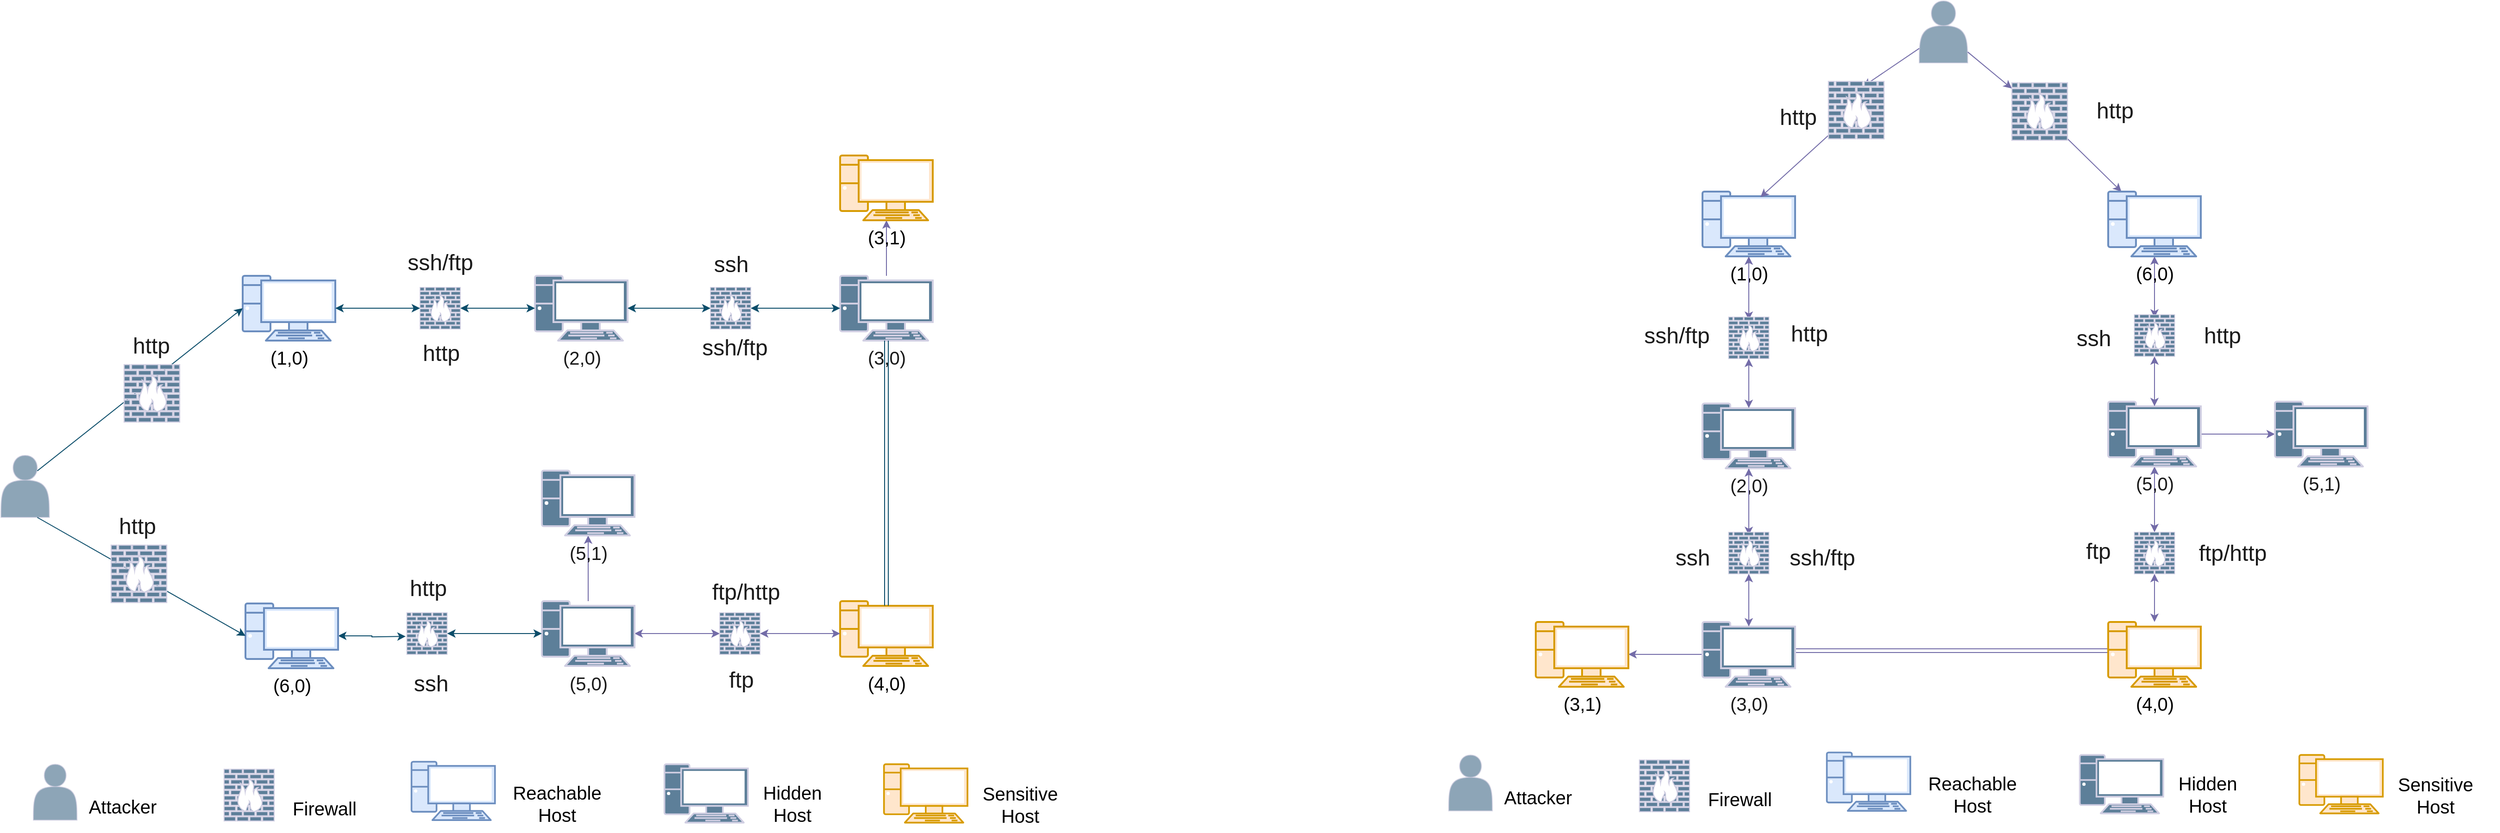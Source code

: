 <mxfile version="24.8.3">
  <diagram name="Page-1" id="d66fe2ae-3e9f-cf2f-6d29-e24063ad5d60">
    <mxGraphModel dx="8683" dy="3306" grid="0" gridSize="10" guides="1" tooltips="1" connect="1" arrows="1" fold="1" page="1" pageScale="1" pageWidth="1700" pageHeight="1100" background="none" math="0" shadow="0">
      <root>
        <mxCell id="0" />
        <mxCell id="1" parent="0" />
        <mxCell id="IWd8f2sbjNIuQyX2ivtv-33" style="rounded=0;orthogonalLoop=1;jettySize=auto;html=1;strokeColor=#736CA8;fontColor=#1A1A1A;" edge="1" parent="1" source="IWd8f2sbjNIuQyX2ivtv-32" target="IWd8f2sbjNIuQyX2ivtv-27">
          <mxGeometry relative="1" as="geometry" />
        </mxCell>
        <mxCell id="IWd8f2sbjNIuQyX2ivtv-2" value="" style="shape=actor;whiteSpace=wrap;html=1;opacity=70;labelBackgroundColor=none;fillColor=#5D7F99;strokeColor=#D0CEE2;fontColor=#1A1A1A;" vertex="1" parent="1">
          <mxGeometry x="-2867" y="-1056" width="52.35" height="67" as="geometry" />
        </mxCell>
        <mxCell id="IWd8f2sbjNIuQyX2ivtv-5" value="&lt;font style=&quot;font-size: 20px;&quot;&gt;(1,0)&lt;/font&gt;" style="verticalAlign=top;verticalLabelPosition=bottom;labelPosition=center;align=center;html=1;gradientDirection=north;strokeWidth=2;shape=mxgraph.networks.pc;rounded=1;shadow=0;comic=0;labelBackgroundColor=none;fillColor=#dae8fc;strokeColor=#6c8ebf;" vertex="1" parent="1">
          <mxGeometry x="-3101" y="-850" width="100" height="70" as="geometry" />
        </mxCell>
        <mxCell id="IWd8f2sbjNIuQyX2ivtv-13" style="rounded=1;orthogonalLoop=1;jettySize=auto;html=1;entryX=0.626;entryY=0.086;entryDx=0;entryDy=0;entryPerimeter=0;labelBackgroundColor=none;fontColor=default;strokeColor=#736CA8;curved=0;" edge="1" parent="1" source="IWd8f2sbjNIuQyX2ivtv-9" target="IWd8f2sbjNIuQyX2ivtv-5">
          <mxGeometry relative="1" as="geometry" />
        </mxCell>
        <mxCell id="IWd8f2sbjNIuQyX2ivtv-16" value="&lt;font style=&quot;font-size: 20px;&quot;&gt;(2,0)&lt;/font&gt;" style="verticalAlign=top;verticalLabelPosition=bottom;labelPosition=center;align=center;html=1;gradientDirection=north;strokeWidth=2;shape=mxgraph.networks.pc;rounded=1;shadow=0;comic=0;labelBackgroundColor=none;fillColor=#5D7F99;strokeColor=#D0CEE2;fontColor=#1A1A1A;" vertex="1" parent="1">
          <mxGeometry x="-3101" y="-621" width="100" height="70" as="geometry" />
        </mxCell>
        <mxCell id="IWd8f2sbjNIuQyX2ivtv-17" style="edgeStyle=orthogonalEdgeStyle;rounded=0;orthogonalLoop=1;jettySize=auto;html=1;entryX=0.5;entryY=0.07;entryDx=0;entryDy=0;entryPerimeter=0;labelBackgroundColor=none;fontColor=default;strokeColor=#736CA8;endArrow=classic;endFill=1;startArrow=classic;startFill=1;" edge="1" parent="1" source="IWd8f2sbjNIuQyX2ivtv-42" target="IWd8f2sbjNIuQyX2ivtv-16">
          <mxGeometry relative="1" as="geometry" />
        </mxCell>
        <mxCell id="IWd8f2sbjNIuQyX2ivtv-22" value="" style="edgeStyle=orthogonalEdgeStyle;rounded=0;orthogonalLoop=1;jettySize=auto;html=1;labelBackgroundColor=none;fontColor=default;strokeColor=#736CA8;startArrow=none;startFill=0;endArrow=none;endFill=0;shape=link;" edge="1" parent="1">
          <mxGeometry relative="1" as="geometry">
            <mxPoint x="-3002" y="-354" as="sourcePoint" />
            <mxPoint x="-2641" y="-354" as="targetPoint" />
          </mxGeometry>
        </mxCell>
        <mxCell id="IWd8f2sbjNIuQyX2ivtv-62" value="" style="edgeStyle=orthogonalEdgeStyle;rounded=0;orthogonalLoop=1;jettySize=auto;html=1;strokeColor=#736CA8;fontColor=#1A1A1A;" edge="1" parent="1" source="IWd8f2sbjNIuQyX2ivtv-18" target="IWd8f2sbjNIuQyX2ivtv-61">
          <mxGeometry relative="1" as="geometry" />
        </mxCell>
        <mxCell id="IWd8f2sbjNIuQyX2ivtv-18" value="&lt;font style=&quot;font-size: 20px;&quot;&gt;(3,0)&lt;/font&gt;" style="verticalAlign=top;verticalLabelPosition=bottom;labelPosition=center;align=center;html=1;gradientDirection=north;strokeWidth=2;shape=mxgraph.networks.pc;rounded=1;shadow=0;comic=0;labelBackgroundColor=none;fillColor=#5D7F99;strokeColor=#D0CEE2;fontColor=#1A1A1A;" vertex="1" parent="1">
          <mxGeometry x="-3101" y="-385" width="100" height="70" as="geometry" />
        </mxCell>
        <mxCell id="IWd8f2sbjNIuQyX2ivtv-19" style="edgeStyle=orthogonalEdgeStyle;rounded=0;orthogonalLoop=1;jettySize=auto;html=1;entryX=0.5;entryY=0.07;entryDx=0;entryDy=0;entryPerimeter=0;labelBackgroundColor=none;fontColor=default;strokeColor=#736CA8;startArrow=classic;startFill=1;endArrow=classic;endFill=1;" edge="1" parent="1" source="IWd8f2sbjNIuQyX2ivtv-44" target="IWd8f2sbjNIuQyX2ivtv-18">
          <mxGeometry relative="1" as="geometry" />
        </mxCell>
        <mxCell id="IWd8f2sbjNIuQyX2ivtv-26" value="" style="edgeStyle=orthogonalEdgeStyle;rounded=0;orthogonalLoop=1;jettySize=auto;html=1;strokeColor=#736CA8;fontColor=#1A1A1A;startArrow=classic;startFill=1;endArrow=classic;endFill=1;" edge="1" parent="1" source="IWd8f2sbjNIuQyX2ivtv-47" target="IWd8f2sbjNIuQyX2ivtv-25">
          <mxGeometry relative="1" as="geometry" />
        </mxCell>
        <mxCell id="IWd8f2sbjNIuQyX2ivtv-20" value="&lt;font style=&quot;font-size: 20px;&quot;&gt;(4,0)&lt;/font&gt;" style="verticalAlign=top;verticalLabelPosition=bottom;labelPosition=center;align=center;html=1;gradientDirection=north;strokeWidth=2;shape=mxgraph.networks.pc;rounded=1;shadow=0;comic=0;labelBackgroundColor=none;fillColor=#ffe6cc;strokeColor=#d79b00;" vertex="1" parent="1">
          <mxGeometry x="-2663" y="-385" width="100" height="70" as="geometry" />
        </mxCell>
        <mxCell id="IWd8f2sbjNIuQyX2ivtv-28" value="" style="edgeStyle=orthogonalEdgeStyle;rounded=0;orthogonalLoop=1;jettySize=auto;html=1;strokeColor=#736CA8;fontColor=#1A1A1A;startArrow=classic;startFill=1;endArrow=classic;endFill=1;exitX=0.5;exitY=0.07;exitDx=0;exitDy=0;exitPerimeter=0;" edge="1" parent="1" source="IWd8f2sbjNIuQyX2ivtv-35" target="IWd8f2sbjNIuQyX2ivtv-27">
          <mxGeometry relative="1" as="geometry" />
        </mxCell>
        <mxCell id="IWd8f2sbjNIuQyX2ivtv-60" value="" style="edgeStyle=orthogonalEdgeStyle;rounded=0;orthogonalLoop=1;jettySize=auto;html=1;strokeColor=#736CA8;fontColor=#1A1A1A;" edge="1" parent="1" source="IWd8f2sbjNIuQyX2ivtv-25" target="IWd8f2sbjNIuQyX2ivtv-59">
          <mxGeometry relative="1" as="geometry" />
        </mxCell>
        <mxCell id="IWd8f2sbjNIuQyX2ivtv-25" value="&lt;font style=&quot;font-size: 20px;&quot;&gt;(5,0)&lt;/font&gt;" style="verticalAlign=top;verticalLabelPosition=bottom;labelPosition=center;align=center;html=1;gradientDirection=north;strokeWidth=2;shape=mxgraph.networks.pc;rounded=1;shadow=0;comic=0;labelBackgroundColor=none;fillColor=#5D7F99;strokeColor=#D0CEE2;fontColor=#1A1A1A;" vertex="1" parent="1">
          <mxGeometry x="-2663" y="-623" width="100" height="70" as="geometry" />
        </mxCell>
        <mxCell id="IWd8f2sbjNIuQyX2ivtv-27" value="&lt;font style=&quot;font-size: 20px;&quot;&gt;(6,0)&lt;/font&gt;" style="verticalAlign=top;verticalLabelPosition=bottom;labelPosition=center;align=center;html=1;gradientDirection=north;strokeWidth=2;shape=mxgraph.networks.pc;rounded=1;shadow=0;comic=0;labelBackgroundColor=none;fillColor=#dae8fc;strokeColor=#6c8ebf;" vertex="1" parent="1">
          <mxGeometry x="-2663" y="-850" width="100" height="70" as="geometry" />
        </mxCell>
        <mxCell id="IWd8f2sbjNIuQyX2ivtv-29" value="" style="rounded=1;orthogonalLoop=1;jettySize=auto;html=1;entryX=0.626;entryY=0.086;entryDx=0;entryDy=0;entryPerimeter=0;labelBackgroundColor=none;fontColor=default;strokeColor=#736CA8;curved=0;" edge="1" parent="1" source="IWd8f2sbjNIuQyX2ivtv-2" target="IWd8f2sbjNIuQyX2ivtv-9">
          <mxGeometry relative="1" as="geometry">
            <mxPoint x="-2898" y="-1015" as="sourcePoint" />
            <mxPoint x="-3038" y="-844" as="targetPoint" />
          </mxGeometry>
        </mxCell>
        <mxCell id="IWd8f2sbjNIuQyX2ivtv-9" value="" style="verticalAlign=top;verticalLabelPosition=bottom;labelPosition=center;align=center;html=1;gradientDirection=north;strokeWidth=2;shape=mxgraph.networks.firewall;rounded=1;shadow=0;comic=0;labelBackgroundColor=none;fillColor=#5D7F99;strokeColor=#D0CEE2;fontColor=#1A1A1A;" vertex="1" parent="1">
          <mxGeometry x="-2965" y="-969" width="60" height="62" as="geometry" />
        </mxCell>
        <mxCell id="IWd8f2sbjNIuQyX2ivtv-34" value="" style="rounded=0;orthogonalLoop=1;jettySize=auto;html=1;strokeColor=#736CA8;fontColor=#1A1A1A;" edge="1" parent="1" source="IWd8f2sbjNIuQyX2ivtv-2" target="IWd8f2sbjNIuQyX2ivtv-32">
          <mxGeometry relative="1" as="geometry">
            <mxPoint x="-2830" y="-1029" as="sourcePoint" />
            <mxPoint x="-2648" y="-850" as="targetPoint" />
          </mxGeometry>
        </mxCell>
        <mxCell id="IWd8f2sbjNIuQyX2ivtv-32" value="" style="verticalAlign=top;verticalLabelPosition=bottom;labelPosition=center;align=center;html=1;gradientDirection=north;strokeWidth=2;shape=mxgraph.networks.firewall;rounded=1;shadow=0;comic=0;labelBackgroundColor=none;fillColor=#5D7F99;strokeColor=#D0CEE2;fontColor=#1A1A1A;" vertex="1" parent="1">
          <mxGeometry x="-2767" y="-967.5" width="60" height="62" as="geometry" />
        </mxCell>
        <mxCell id="IWd8f2sbjNIuQyX2ivtv-36" value="&lt;font style=&quot;font-size: 24px;&quot;&gt;http&lt;/font&gt;" style="text;html=1;align=center;verticalAlign=middle;resizable=0;points=[];autosize=1;strokeColor=none;fillColor=none;fontColor=#1A1A1A;fontSize=24;" vertex="1" parent="1">
          <mxGeometry x="-3027" y="-951" width="58" height="41" as="geometry" />
        </mxCell>
        <mxCell id="IWd8f2sbjNIuQyX2ivtv-37" value="&lt;font style=&quot;font-size: 24px;&quot;&gt;http&lt;/font&gt;" style="text;html=1;align=center;verticalAlign=middle;resizable=0;points=[];autosize=1;strokeColor=none;fillColor=none;fontColor=#1A1A1A;fontSize=24;" vertex="1" parent="1">
          <mxGeometry x="-2685" y="-958" width="58" height="41" as="geometry" />
        </mxCell>
        <mxCell id="IWd8f2sbjNIuQyX2ivtv-38" value="&lt;font style=&quot;font-size: 24px;&quot;&gt;ssh/ftp&lt;/font&gt;" style="text;html=1;align=center;verticalAlign=middle;resizable=0;points=[];autosize=1;strokeColor=none;fillColor=none;fontColor=#1A1A1A;fontSize=24;" vertex="1" parent="1">
          <mxGeometry x="-3174" y="-714.5" width="89" height="41" as="geometry" />
        </mxCell>
        <mxCell id="IWd8f2sbjNIuQyX2ivtv-39" value="" style="edgeStyle=orthogonalEdgeStyle;rounded=0;orthogonalLoop=1;jettySize=auto;html=1;strokeColor=#736CA8;fontColor=#1A1A1A;startArrow=classic;startFill=1;endArrow=classic;endFill=1;exitX=0.5;exitY=0.07;exitDx=0;exitDy=0;exitPerimeter=0;" edge="1" parent="1" source="IWd8f2sbjNIuQyX2ivtv-25" target="IWd8f2sbjNIuQyX2ivtv-35">
          <mxGeometry relative="1" as="geometry">
            <mxPoint x="-2613" y="-618" as="sourcePoint" />
            <mxPoint x="-2613" y="-780" as="targetPoint" />
          </mxGeometry>
        </mxCell>
        <mxCell id="IWd8f2sbjNIuQyX2ivtv-35" value="" style="verticalAlign=top;verticalLabelPosition=bottom;labelPosition=center;align=center;html=1;gradientDirection=north;strokeWidth=2;shape=mxgraph.networks.firewall;rounded=1;shadow=0;comic=0;labelBackgroundColor=none;fillColor=#5D7F99;strokeColor=#D0CEE2;fontColor=#1A1A1A;" vertex="1" parent="1">
          <mxGeometry x="-2634.77" y="-717" width="43.55" height="45" as="geometry" />
        </mxCell>
        <mxCell id="IWd8f2sbjNIuQyX2ivtv-43" value="" style="edgeStyle=orthogonalEdgeStyle;rounded=0;orthogonalLoop=1;jettySize=auto;html=1;entryX=0.5;entryY=0.07;entryDx=0;entryDy=0;entryPerimeter=0;labelBackgroundColor=none;fontColor=default;strokeColor=#736CA8;endArrow=classic;endFill=1;startArrow=classic;startFill=1;" edge="1" parent="1" source="IWd8f2sbjNIuQyX2ivtv-5" target="IWd8f2sbjNIuQyX2ivtv-42">
          <mxGeometry relative="1" as="geometry">
            <mxPoint x="-3051" y="-780" as="sourcePoint" />
            <mxPoint x="-3051" y="-616" as="targetPoint" />
          </mxGeometry>
        </mxCell>
        <mxCell id="IWd8f2sbjNIuQyX2ivtv-42" value="&amp;nbsp;" style="verticalAlign=top;verticalLabelPosition=bottom;labelPosition=center;align=center;html=1;gradientDirection=north;strokeWidth=2;shape=mxgraph.networks.firewall;rounded=1;shadow=0;comic=0;labelBackgroundColor=none;fillColor=#5D7F99;strokeColor=#D0CEE2;fontColor=#1A1A1A;" vertex="1" parent="1">
          <mxGeometry x="-3072.77" y="-714.5" width="43.55" height="45" as="geometry" />
        </mxCell>
        <mxCell id="IWd8f2sbjNIuQyX2ivtv-46" value="" style="edgeStyle=orthogonalEdgeStyle;rounded=0;orthogonalLoop=1;jettySize=auto;html=1;entryX=0.5;entryY=0.07;entryDx=0;entryDy=0;entryPerimeter=0;labelBackgroundColor=none;fontColor=default;strokeColor=#736CA8;startArrow=classic;startFill=1;endArrow=classic;endFill=1;" edge="1" parent="1" source="IWd8f2sbjNIuQyX2ivtv-16" target="IWd8f2sbjNIuQyX2ivtv-44">
          <mxGeometry relative="1" as="geometry">
            <mxPoint x="-3051" y="-551" as="sourcePoint" />
            <mxPoint x="-3051" y="-380" as="targetPoint" />
          </mxGeometry>
        </mxCell>
        <mxCell id="IWd8f2sbjNIuQyX2ivtv-44" value="" style="verticalAlign=top;verticalLabelPosition=bottom;labelPosition=center;align=center;html=1;gradientDirection=north;strokeWidth=2;shape=mxgraph.networks.firewall;rounded=1;shadow=0;comic=0;labelBackgroundColor=none;fillColor=#5D7F99;strokeColor=#D0CEE2;fontColor=#1A1A1A;" vertex="1" parent="1">
          <mxGeometry x="-3072.77" y="-482" width="43.55" height="45" as="geometry" />
        </mxCell>
        <mxCell id="IWd8f2sbjNIuQyX2ivtv-48" value="" style="edgeStyle=orthogonalEdgeStyle;rounded=0;orthogonalLoop=1;jettySize=auto;html=1;strokeColor=#736CA8;fontColor=#1A1A1A;startArrow=classic;startFill=1;endArrow=classic;endFill=1;" edge="1" parent="1" source="IWd8f2sbjNIuQyX2ivtv-20" target="IWd8f2sbjNIuQyX2ivtv-47">
          <mxGeometry relative="1" as="geometry">
            <mxPoint x="-2613" y="-385" as="sourcePoint" />
            <mxPoint x="-2613" y="-553" as="targetPoint" />
          </mxGeometry>
        </mxCell>
        <mxCell id="IWd8f2sbjNIuQyX2ivtv-47" value="" style="verticalAlign=top;verticalLabelPosition=bottom;labelPosition=center;align=center;html=1;gradientDirection=north;strokeWidth=2;shape=mxgraph.networks.firewall;rounded=1;shadow=0;comic=0;labelBackgroundColor=none;fillColor=#5D7F99;strokeColor=#D0CEE2;fontColor=#1A1A1A;" vertex="1" parent="1">
          <mxGeometry x="-2634.77" y="-482" width="43.55" height="45" as="geometry" />
        </mxCell>
        <mxCell id="IWd8f2sbjNIuQyX2ivtv-49" value="&lt;font style=&quot;font-size: 24px;&quot;&gt;http&lt;/font&gt;" style="text;html=1;align=center;verticalAlign=middle;resizable=0;points=[];autosize=1;strokeColor=none;fillColor=none;fontColor=#1A1A1A;fontSize=24;" vertex="1" parent="1">
          <mxGeometry x="-3015" y="-716.5" width="58" height="41" as="geometry" />
        </mxCell>
        <mxCell id="IWd8f2sbjNIuQyX2ivtv-51" value="&lt;font style=&quot;font-size: 24px;&quot;&gt;ssh&lt;/font&gt;" style="text;html=1;align=center;verticalAlign=middle;resizable=0;points=[];autosize=1;strokeColor=none;fillColor=none;fontColor=#1A1A1A;fontSize=24;" vertex="1" parent="1">
          <mxGeometry x="-3140" y="-475" width="55" height="41" as="geometry" />
        </mxCell>
        <mxCell id="IWd8f2sbjNIuQyX2ivtv-52" value="&lt;font style=&quot;font-size: 24px;&quot;&gt;ssh/ftp&lt;/font&gt;" style="text;html=1;align=center;verticalAlign=middle;resizable=0;points=[];autosize=1;strokeColor=none;fillColor=none;fontColor=#1A1A1A;fontSize=24;" vertex="1" parent="1">
          <mxGeometry x="-3016.5" y="-475" width="89" height="41" as="geometry" />
        </mxCell>
        <mxCell id="IWd8f2sbjNIuQyX2ivtv-54" value="&lt;font style=&quot;font-size: 24px;&quot;&gt;ftp/http&lt;/font&gt;" style="text;html=1;align=center;verticalAlign=middle;resizable=0;points=[];autosize=1;strokeColor=none;fillColor=none;fontColor=#1A1A1A;fontSize=24;" vertex="1" parent="1">
          <mxGeometry x="-2575" y="-479.5" width="91" height="41" as="geometry" />
        </mxCell>
        <mxCell id="IWd8f2sbjNIuQyX2ivtv-55" value="&lt;font style=&quot;font-size: 24px;&quot;&gt;ftp&lt;/font&gt;" style="text;html=1;align=center;verticalAlign=middle;resizable=0;points=[];autosize=1;strokeColor=none;fillColor=none;fontColor=#1A1A1A;fontSize=24;" vertex="1" parent="1">
          <mxGeometry x="-2697" y="-481.5" width="45" height="41" as="geometry" />
        </mxCell>
        <mxCell id="IWd8f2sbjNIuQyX2ivtv-56" value="&lt;font style=&quot;font-size: 24px;&quot;&gt;ssh&lt;/font&gt;" style="text;html=1;align=center;verticalAlign=middle;resizable=0;points=[];autosize=1;strokeColor=none;fillColor=none;fontColor=#1A1A1A;fontSize=24;" vertex="1" parent="1">
          <mxGeometry x="-2707" y="-712" width="55" height="41" as="geometry" />
        </mxCell>
        <mxCell id="IWd8f2sbjNIuQyX2ivtv-58" value="&lt;font style=&quot;font-size: 24px;&quot;&gt;http&lt;/font&gt;" style="text;html=1;align=center;verticalAlign=middle;resizable=0;points=[];autosize=1;strokeColor=none;fillColor=none;fontColor=#1A1A1A;fontSize=24;" vertex="1" parent="1">
          <mxGeometry x="-2569" y="-714.5" width="58" height="41" as="geometry" />
        </mxCell>
        <mxCell id="IWd8f2sbjNIuQyX2ivtv-59" value="&lt;font style=&quot;font-size: 20px;&quot;&gt;(5,1)&lt;/font&gt;" style="verticalAlign=top;verticalLabelPosition=bottom;labelPosition=center;align=center;html=1;gradientDirection=north;strokeWidth=2;shape=mxgraph.networks.pc;rounded=1;shadow=0;comic=0;labelBackgroundColor=none;fillColor=#5D7F99;strokeColor=#D0CEE2;fontColor=#1A1A1A;" vertex="1" parent="1">
          <mxGeometry x="-2483" y="-623" width="100" height="70" as="geometry" />
        </mxCell>
        <mxCell id="IWd8f2sbjNIuQyX2ivtv-61" value="&lt;font style=&quot;font-size: 20px;&quot;&gt;(3,1)&lt;/font&gt;" style="verticalAlign=top;verticalLabelPosition=bottom;labelPosition=center;align=center;html=1;gradientDirection=north;strokeWidth=2;shape=mxgraph.networks.pc;rounded=1;shadow=0;comic=0;labelBackgroundColor=none;fillColor=#ffe6cc;strokeColor=#d79b00;" vertex="1" parent="1">
          <mxGeometry x="-3281" y="-385" width="100" height="70" as="geometry" />
        </mxCell>
        <mxCell id="IWd8f2sbjNIuQyX2ivtv-81" value="" style="group;fontSize=20;" vertex="1" connectable="0" parent="1">
          <mxGeometry x="-3375" y="-244" width="1133.508" height="74.914" as="geometry" />
        </mxCell>
        <mxCell id="IWd8f2sbjNIuQyX2ivtv-72" value="" style="verticalAlign=top;verticalLabelPosition=bottom;labelPosition=center;align=center;html=1;gradientDirection=north;strokeWidth=2;shape=mxgraph.networks.pc;rounded=1;shadow=0;comic=0;labelBackgroundColor=none;fillColor=#dae8fc;strokeColor=#6c8ebf;" vertex="1" parent="IWd8f2sbjNIuQyX2ivtv-81">
          <mxGeometry x="408.26" width="90.124" height="63.086" as="geometry" />
        </mxCell>
        <mxCell id="IWd8f2sbjNIuQyX2ivtv-74" value="Reachable&lt;div style=&quot;font-size: 20px;&quot;&gt;Host&lt;/div&gt;" style="text;html=1;align=center;verticalAlign=middle;resizable=0;points=[];autosize=1;strokeColor=none;fillColor=none;fontColor=#000000;fontSize=20;" vertex="1" parent="IWd8f2sbjNIuQyX2ivtv-81">
          <mxGeometry x="507.618" y="14.914" width="114" height="60" as="geometry" />
        </mxCell>
        <mxCell id="IWd8f2sbjNIuQyX2ivtv-75" value="" style="verticalAlign=top;verticalLabelPosition=bottom;labelPosition=center;align=center;html=1;gradientDirection=north;strokeWidth=2;shape=mxgraph.networks.pc;rounded=1;shadow=0;comic=0;labelBackgroundColor=none;fillColor=#5D7F99;strokeColor=#D0CEE2;fontColor=#1A1A1A;" vertex="1" parent="IWd8f2sbjNIuQyX2ivtv-81">
          <mxGeometry x="681.334" y="2.704" width="90.124" height="63.086" as="geometry" />
        </mxCell>
        <mxCell id="IWd8f2sbjNIuQyX2ivtv-78" value="Hidden&lt;br style=&quot;font-size: 20px;&quot;&gt;&lt;div style=&quot;font-size: 20px;&quot;&gt;Host&lt;/div&gt;" style="text;html=1;align=center;verticalAlign=middle;resizable=0;points=[];autosize=1;strokeColor=none;fillColor=none;fontColor=#000000;fontSize=20;" vertex="1" parent="IWd8f2sbjNIuQyX2ivtv-81">
          <mxGeometry x="778.996" y="14.911" width="81" height="60" as="geometry" />
        </mxCell>
        <mxCell id="IWd8f2sbjNIuQyX2ivtv-79" value="" style="verticalAlign=top;verticalLabelPosition=bottom;labelPosition=center;align=center;html=1;gradientDirection=north;strokeWidth=2;shape=mxgraph.networks.pc;rounded=1;shadow=0;comic=0;labelBackgroundColor=none;fillColor=#ffe6cc;strokeColor=#d79b00;" vertex="1" parent="IWd8f2sbjNIuQyX2ivtv-81">
          <mxGeometry x="918.36" y="2.704" width="90.124" height="63.086" as="geometry" />
        </mxCell>
        <mxCell id="IWd8f2sbjNIuQyX2ivtv-80" value="Sensitive&lt;br style=&quot;font-size: 20px;&quot;&gt;&lt;div style=&quot;font-size: 20px;&quot;&gt;Host&lt;/div&gt;" style="text;html=1;align=center;verticalAlign=middle;resizable=0;points=[];autosize=1;strokeColor=none;fillColor=none;fontColor=#000000;fontSize=20;" vertex="1" parent="IWd8f2sbjNIuQyX2ivtv-81">
          <mxGeometry x="1015.508" y="15.704" width="99" height="60" as="geometry" />
        </mxCell>
        <mxCell id="IWd8f2sbjNIuQyX2ivtv-63" value="" style="shape=actor;whiteSpace=wrap;html=1;opacity=70;labelBackgroundColor=none;fillColor=#5D7F99;strokeColor=#D0CEE2;fontColor=#1A1A1A;" vertex="1" parent="IWd8f2sbjNIuQyX2ivtv-81">
          <mxGeometry y="2.704" width="47.18" height="60.383" as="geometry" />
        </mxCell>
        <mxCell id="IWd8f2sbjNIuQyX2ivtv-66" value="&lt;font style=&quot;font-size: 20px;&quot;&gt;Attacker&lt;/font&gt;" style="text;html=1;align=center;verticalAlign=middle;resizable=0;points=[];autosize=1;strokeColor=none;fillColor=none;fontColor=#000000;fontSize=20;" vertex="1" parent="IWd8f2sbjNIuQyX2ivtv-81">
          <mxGeometry x="50.074" y="30.037" width="91" height="36" as="geometry" />
        </mxCell>
        <mxCell id="IWd8f2sbjNIuQyX2ivtv-67" value="" style="verticalAlign=top;verticalLabelPosition=bottom;labelPosition=center;align=center;html=1;gradientDirection=north;strokeWidth=2;shape=mxgraph.networks.firewall;rounded=1;shadow=0;comic=0;labelBackgroundColor=none;fillColor=#5D7F99;strokeColor=#D0CEE2;fontColor=#1A1A1A;" vertex="1" parent="IWd8f2sbjNIuQyX2ivtv-81">
          <mxGeometry x="205.932" y="8.111" width="54.074" height="55.877" as="geometry" />
        </mxCell>
        <mxCell id="IWd8f2sbjNIuQyX2ivtv-69" value="&lt;font style=&quot;font-size: 20px;&quot;&gt;Firewall&lt;/font&gt;" style="text;html=1;align=center;verticalAlign=middle;resizable=0;points=[];autosize=1;strokeColor=none;fillColor=none;fontColor=#000000;fontSize=20;" vertex="1" parent="IWd8f2sbjNIuQyX2ivtv-81">
          <mxGeometry x="270.328" y="31.84" width="87" height="36" as="geometry" />
        </mxCell>
        <mxCell id="IWd8f2sbjNIuQyX2ivtv-83" value="" style="shape=actor;whiteSpace=wrap;html=1;opacity=70;labelBackgroundColor=none;fillColor=#5D7F99;strokeColor=#D0CEE2;fontColor=#1A1A1A;" vertex="1" parent="1">
          <mxGeometry x="-4938" y="-565" width="52.35" height="67" as="geometry" />
        </mxCell>
        <mxCell id="IWd8f2sbjNIuQyX2ivtv-84" value="&lt;font style=&quot;font-size: 20px;&quot;&gt;(1,0)&lt;/font&gt;" style="verticalAlign=top;verticalLabelPosition=bottom;labelPosition=center;align=center;html=1;gradientDirection=north;strokeWidth=2;shape=mxgraph.networks.pc;rounded=1;shadow=0;comic=0;labelBackgroundColor=none;fillColor=#dae8fc;strokeColor=#6c8ebf;" vertex="1" parent="1">
          <mxGeometry x="-4677" y="-759" width="100" height="70" as="geometry" />
        </mxCell>
        <mxCell id="IWd8f2sbjNIuQyX2ivtv-86" value="&lt;font style=&quot;font-size: 20px;&quot;&gt;(2,0)&lt;/font&gt;" style="verticalAlign=top;verticalLabelPosition=bottom;labelPosition=center;align=center;html=1;gradientDirection=north;strokeWidth=2;shape=mxgraph.networks.pc;rounded=1;shadow=0;comic=0;labelBackgroundColor=none;fillColor=#5D7F99;strokeColor=#D0CEE2;fontColor=#1A1A1A;" vertex="1" parent="1">
          <mxGeometry x="-4361.5" y="-759" width="100" height="70" as="geometry" />
        </mxCell>
        <mxCell id="IWd8f2sbjNIuQyX2ivtv-89" value="" style="edgeStyle=orthogonalEdgeStyle;rounded=0;orthogonalLoop=1;jettySize=auto;html=1;strokeColor=#736CA8;fontColor=#1A1A1A;" edge="1" source="IWd8f2sbjNIuQyX2ivtv-90" target="IWd8f2sbjNIuQyX2ivtv-121" parent="1">
          <mxGeometry relative="1" as="geometry" />
        </mxCell>
        <mxCell id="IWd8f2sbjNIuQyX2ivtv-90" value="&lt;font style=&quot;font-size: 20px;&quot;&gt;(3,0)&lt;/font&gt;" style="verticalAlign=top;verticalLabelPosition=bottom;labelPosition=center;align=center;html=1;gradientDirection=north;strokeWidth=2;shape=mxgraph.networks.pc;rounded=1;shadow=0;comic=0;labelBackgroundColor=none;fillColor=#5D7F99;strokeColor=#D0CEE2;fontColor=#1A1A1A;" vertex="1" parent="1">
          <mxGeometry x="-4032" y="-759" width="100" height="70" as="geometry" />
        </mxCell>
        <mxCell id="IWd8f2sbjNIuQyX2ivtv-92" value="" style="edgeStyle=orthogonalEdgeStyle;rounded=0;orthogonalLoop=1;jettySize=auto;html=1;strokeColor=#736CA8;fontColor=#1A1A1A;startArrow=classic;startFill=1;endArrow=classic;endFill=1;" edge="1" source="IWd8f2sbjNIuQyX2ivtv-112" target="IWd8f2sbjNIuQyX2ivtv-96" parent="1">
          <mxGeometry relative="1" as="geometry" />
        </mxCell>
        <mxCell id="IWd8f2sbjNIuQyX2ivtv-93" value="&lt;font style=&quot;font-size: 20px;&quot;&gt;(4,0)&lt;/font&gt;" style="verticalAlign=top;verticalLabelPosition=bottom;labelPosition=center;align=center;html=1;gradientDirection=north;strokeWidth=2;shape=mxgraph.networks.pc;rounded=1;shadow=0;comic=0;labelBackgroundColor=none;fillColor=#ffe6cc;strokeColor=#d79b00;" vertex="1" parent="1">
          <mxGeometry x="-4032" y="-407.5" width="100" height="70" as="geometry" />
        </mxCell>
        <mxCell id="IWd8f2sbjNIuQyX2ivtv-95" value="" style="edgeStyle=orthogonalEdgeStyle;rounded=0;orthogonalLoop=1;jettySize=auto;html=1;strokeColor=#736CA8;fontColor=#1A1A1A;" edge="1" source="IWd8f2sbjNIuQyX2ivtv-96" target="IWd8f2sbjNIuQyX2ivtv-120" parent="1">
          <mxGeometry relative="1" as="geometry" />
        </mxCell>
        <mxCell id="IWd8f2sbjNIuQyX2ivtv-96" value="&lt;font style=&quot;font-size: 20px;&quot;&gt;(5,0)&lt;/font&gt;" style="verticalAlign=top;verticalLabelPosition=bottom;labelPosition=center;align=center;html=1;gradientDirection=north;strokeWidth=2;shape=mxgraph.networks.pc;rounded=1;shadow=0;comic=0;labelBackgroundColor=none;fillColor=#5D7F99;strokeColor=#D0CEE2;fontColor=#1A1A1A;" vertex="1" parent="1">
          <mxGeometry x="-4354" y="-407.5" width="100" height="70" as="geometry" />
        </mxCell>
        <mxCell id="IWd8f2sbjNIuQyX2ivtv-142" style="edgeStyle=orthogonalEdgeStyle;rounded=0;orthogonalLoop=1;jettySize=auto;html=1;exitX=1;exitY=0.5;exitDx=0;exitDy=0;exitPerimeter=0;strokeColor=#0B4D6A;startArrow=classic;startFill=1;" edge="1" parent="1" source="IWd8f2sbjNIuQyX2ivtv-97">
          <mxGeometry relative="1" as="geometry">
            <mxPoint x="-4501.036" y="-369.429" as="targetPoint" />
          </mxGeometry>
        </mxCell>
        <mxCell id="IWd8f2sbjNIuQyX2ivtv-97" value="&lt;font style=&quot;font-size: 20px;&quot;&gt;(6,0)&lt;/font&gt;" style="verticalAlign=top;verticalLabelPosition=bottom;labelPosition=center;align=center;html=1;gradientDirection=north;strokeWidth=2;shape=mxgraph.networks.pc;rounded=1;shadow=0;comic=0;labelBackgroundColor=none;fillColor=#dae8fc;strokeColor=#6c8ebf;" vertex="1" parent="1">
          <mxGeometry x="-4674" y="-405" width="100" height="70" as="geometry" />
        </mxCell>
        <mxCell id="IWd8f2sbjNIuQyX2ivtv-102" value="&lt;font style=&quot;font-size: 24px;&quot;&gt;http&lt;/font&gt;" style="text;html=1;align=center;verticalAlign=middle;resizable=0;points=[];autosize=1;strokeColor=none;fillColor=none;fontColor=#1A1A1A;fontSize=24;" vertex="1" parent="1">
          <mxGeometry x="-4805" y="-704" width="58" height="41" as="geometry" />
        </mxCell>
        <mxCell id="IWd8f2sbjNIuQyX2ivtv-103" value="&lt;font style=&quot;font-size: 24px;&quot;&gt;http&lt;/font&gt;" style="text;html=1;align=center;verticalAlign=middle;resizable=0;points=[];autosize=1;strokeColor=none;fillColor=none;fontColor=#1A1A1A;fontSize=24;" vertex="1" parent="1">
          <mxGeometry x="-4492" y="-696" width="58" height="41" as="geometry" />
        </mxCell>
        <mxCell id="IWd8f2sbjNIuQyX2ivtv-104" value="&lt;font style=&quot;font-size: 24px;&quot;&gt;ssh/ftp&lt;/font&gt;" style="text;html=1;align=center;verticalAlign=middle;resizable=0;points=[];autosize=1;strokeColor=none;fillColor=none;fontColor=#1A1A1A;fontSize=24;" vertex="1" parent="1">
          <mxGeometry x="-4191" y="-701.5" width="89" height="41" as="geometry" />
        </mxCell>
        <mxCell id="IWd8f2sbjNIuQyX2ivtv-106" value="" style="verticalAlign=top;verticalLabelPosition=bottom;labelPosition=center;align=center;html=1;gradientDirection=north;strokeWidth=2;shape=mxgraph.networks.firewall;rounded=1;shadow=0;comic=0;labelBackgroundColor=none;fillColor=#5D7F99;strokeColor=#D0CEE2;fontColor=#1A1A1A;" vertex="1" parent="1">
          <mxGeometry x="-4499.78" y="-395" width="43.55" height="45" as="geometry" />
        </mxCell>
        <mxCell id="IWd8f2sbjNIuQyX2ivtv-108" value="&amp;nbsp;" style="verticalAlign=top;verticalLabelPosition=bottom;labelPosition=center;align=center;html=1;gradientDirection=north;strokeWidth=2;shape=mxgraph.networks.firewall;rounded=1;shadow=0;comic=0;labelBackgroundColor=none;fillColor=#5D7F99;strokeColor=#D0CEE2;fontColor=#1A1A1A;" vertex="1" parent="1">
          <mxGeometry x="-4485.55" y="-746.5" width="43.55" height="45" as="geometry" />
        </mxCell>
        <mxCell id="IWd8f2sbjNIuQyX2ivtv-110" value="" style="verticalAlign=top;verticalLabelPosition=bottom;labelPosition=center;align=center;html=1;gradientDirection=north;strokeWidth=2;shape=mxgraph.networks.firewall;rounded=1;shadow=0;comic=0;labelBackgroundColor=none;fillColor=#5D7F99;strokeColor=#D0CEE2;fontColor=#1A1A1A;" vertex="1" parent="1">
          <mxGeometry x="-4172" y="-746.5" width="43.55" height="45" as="geometry" />
        </mxCell>
        <mxCell id="IWd8f2sbjNIuQyX2ivtv-111" value="" style="edgeStyle=orthogonalEdgeStyle;rounded=0;orthogonalLoop=1;jettySize=auto;html=1;strokeColor=#736CA8;fontColor=#1A1A1A;startArrow=classic;startFill=1;endArrow=classic;endFill=1;" edge="1" source="IWd8f2sbjNIuQyX2ivtv-93" target="IWd8f2sbjNIuQyX2ivtv-112" parent="1">
          <mxGeometry relative="1" as="geometry">
            <mxPoint x="-4245" y="-14" as="sourcePoint" />
            <mxPoint x="-4245" y="-182" as="targetPoint" />
          </mxGeometry>
        </mxCell>
        <mxCell id="IWd8f2sbjNIuQyX2ivtv-112" value="" style="verticalAlign=top;verticalLabelPosition=bottom;labelPosition=center;align=center;html=1;gradientDirection=north;strokeWidth=2;shape=mxgraph.networks.firewall;rounded=1;shadow=0;comic=0;labelBackgroundColor=none;fillColor=#5D7F99;strokeColor=#D0CEE2;fontColor=#1A1A1A;" vertex="1" parent="1">
          <mxGeometry x="-4162" y="-395" width="43.55" height="45" as="geometry" />
        </mxCell>
        <mxCell id="IWd8f2sbjNIuQyX2ivtv-113" value="&lt;font style=&quot;font-size: 24px;&quot;&gt;http&lt;/font&gt;" style="text;html=1;align=center;verticalAlign=middle;resizable=0;points=[];autosize=1;strokeColor=none;fillColor=none;fontColor=#1A1A1A;fontSize=24;" vertex="1" parent="1">
          <mxGeometry x="-4820" y="-509" width="58" height="41" as="geometry" />
        </mxCell>
        <mxCell id="IWd8f2sbjNIuQyX2ivtv-114" value="&lt;font style=&quot;font-size: 24px;&quot;&gt;ssh&lt;/font&gt;" style="text;html=1;align=center;verticalAlign=middle;resizable=0;points=[];autosize=1;strokeColor=none;fillColor=none;fontColor=#1A1A1A;fontSize=24;" vertex="1" parent="1">
          <mxGeometry x="-4502" y="-339" width="55" height="41" as="geometry" />
        </mxCell>
        <mxCell id="IWd8f2sbjNIuQyX2ivtv-115" value="&lt;font style=&quot;font-size: 24px;&quot;&gt;ssh/ftp&lt;/font&gt;" style="text;html=1;align=center;verticalAlign=middle;resizable=0;points=[];autosize=1;strokeColor=none;fillColor=none;fontColor=#1A1A1A;fontSize=24;" vertex="1" parent="1">
          <mxGeometry x="-4508.28" y="-794" width="89" height="41" as="geometry" />
        </mxCell>
        <mxCell id="IWd8f2sbjNIuQyX2ivtv-116" value="&lt;font style=&quot;font-size: 24px;&quot;&gt;ftp/http&lt;/font&gt;" style="text;html=1;align=center;verticalAlign=middle;resizable=0;points=[];autosize=1;strokeColor=none;fillColor=none;fontColor=#1A1A1A;fontSize=24;" vertex="1" parent="1">
          <mxGeometry x="-4179.73" y="-438" width="91" height="41" as="geometry" />
        </mxCell>
        <mxCell id="IWd8f2sbjNIuQyX2ivtv-117" value="&lt;font style=&quot;font-size: 24px;&quot;&gt;ftp&lt;/font&gt;" style="text;html=1;align=center;verticalAlign=middle;resizable=0;points=[];autosize=1;strokeColor=none;fillColor=none;fontColor=#1A1A1A;fontSize=24;" vertex="1" parent="1">
          <mxGeometry x="-4162" y="-343" width="45" height="41" as="geometry" />
        </mxCell>
        <mxCell id="IWd8f2sbjNIuQyX2ivtv-118" value="&lt;font style=&quot;font-size: 24px;&quot;&gt;ssh&lt;/font&gt;" style="text;html=1;align=center;verticalAlign=middle;resizable=0;points=[];autosize=1;strokeColor=none;fillColor=none;fontColor=#1A1A1A;fontSize=24;" vertex="1" parent="1">
          <mxGeometry x="-4177.73" y="-792" width="55" height="41" as="geometry" />
        </mxCell>
        <mxCell id="IWd8f2sbjNIuQyX2ivtv-119" value="&lt;font style=&quot;font-size: 24px;&quot;&gt;http&lt;/font&gt;" style="text;html=1;align=center;verticalAlign=middle;resizable=0;points=[];autosize=1;strokeColor=none;fillColor=none;fontColor=#1A1A1A;fontSize=24;" vertex="1" parent="1">
          <mxGeometry x="-4506" y="-442" width="58" height="41" as="geometry" />
        </mxCell>
        <mxCell id="IWd8f2sbjNIuQyX2ivtv-120" value="&lt;font style=&quot;font-size: 20px;&quot;&gt;(5,1)&lt;/font&gt;" style="verticalAlign=top;verticalLabelPosition=bottom;labelPosition=center;align=center;html=1;gradientDirection=north;strokeWidth=2;shape=mxgraph.networks.pc;rounded=1;shadow=0;comic=0;labelBackgroundColor=none;fillColor=#5D7F99;strokeColor=#D0CEE2;fontColor=#1A1A1A;" vertex="1" parent="1">
          <mxGeometry x="-4354" y="-548.5" width="100" height="70" as="geometry" />
        </mxCell>
        <mxCell id="IWd8f2sbjNIuQyX2ivtv-121" value="&lt;font style=&quot;font-size: 20px;&quot;&gt;(3,1)&lt;/font&gt;" style="verticalAlign=top;verticalLabelPosition=bottom;labelPosition=center;align=center;html=1;gradientDirection=north;strokeWidth=2;shape=mxgraph.networks.pc;rounded=1;shadow=0;comic=0;labelBackgroundColor=none;fillColor=#ffe6cc;strokeColor=#d79b00;" vertex="1" parent="1">
          <mxGeometry x="-4032" y="-889" width="100" height="70" as="geometry" />
        </mxCell>
        <mxCell id="IWd8f2sbjNIuQyX2ivtv-122" value="" style="group;fontSize=20;" vertex="1" connectable="0" parent="1">
          <mxGeometry x="-4903" y="-234" width="1133.508" height="74.914" as="geometry" />
        </mxCell>
        <mxCell id="IWd8f2sbjNIuQyX2ivtv-123" value="" style="verticalAlign=top;verticalLabelPosition=bottom;labelPosition=center;align=center;html=1;gradientDirection=north;strokeWidth=2;shape=mxgraph.networks.pc;rounded=1;shadow=0;comic=0;labelBackgroundColor=none;fillColor=#dae8fc;strokeColor=#6c8ebf;" vertex="1" parent="IWd8f2sbjNIuQyX2ivtv-122">
          <mxGeometry x="408.26" width="90.124" height="63.086" as="geometry" />
        </mxCell>
        <mxCell id="IWd8f2sbjNIuQyX2ivtv-124" value="Reachable&lt;div style=&quot;font-size: 20px;&quot;&gt;Host&lt;/div&gt;" style="text;html=1;align=center;verticalAlign=middle;resizable=0;points=[];autosize=1;strokeColor=none;fillColor=none;fontColor=#000000;fontSize=20;" vertex="1" parent="IWd8f2sbjNIuQyX2ivtv-122">
          <mxGeometry x="507.618" y="14.914" width="114" height="60" as="geometry" />
        </mxCell>
        <mxCell id="IWd8f2sbjNIuQyX2ivtv-125" value="" style="verticalAlign=top;verticalLabelPosition=bottom;labelPosition=center;align=center;html=1;gradientDirection=north;strokeWidth=2;shape=mxgraph.networks.pc;rounded=1;shadow=0;comic=0;labelBackgroundColor=none;fillColor=#5D7F99;strokeColor=#D0CEE2;fontColor=#1A1A1A;" vertex="1" parent="IWd8f2sbjNIuQyX2ivtv-122">
          <mxGeometry x="681.334" y="2.704" width="90.124" height="63.086" as="geometry" />
        </mxCell>
        <mxCell id="IWd8f2sbjNIuQyX2ivtv-126" value="Hidden&lt;br style=&quot;font-size: 20px;&quot;&gt;&lt;div style=&quot;font-size: 20px;&quot;&gt;Host&lt;/div&gt;" style="text;html=1;align=center;verticalAlign=middle;resizable=0;points=[];autosize=1;strokeColor=none;fillColor=none;fontColor=#000000;fontSize=20;" vertex="1" parent="IWd8f2sbjNIuQyX2ivtv-122">
          <mxGeometry x="778.996" y="14.911" width="81" height="60" as="geometry" />
        </mxCell>
        <mxCell id="IWd8f2sbjNIuQyX2ivtv-127" value="" style="verticalAlign=top;verticalLabelPosition=bottom;labelPosition=center;align=center;html=1;gradientDirection=north;strokeWidth=2;shape=mxgraph.networks.pc;rounded=1;shadow=0;comic=0;labelBackgroundColor=none;fillColor=#ffe6cc;strokeColor=#d79b00;" vertex="1" parent="IWd8f2sbjNIuQyX2ivtv-122">
          <mxGeometry x="918.36" y="2.704" width="90.124" height="63.086" as="geometry" />
        </mxCell>
        <mxCell id="IWd8f2sbjNIuQyX2ivtv-128" value="Sensitive&lt;br style=&quot;font-size: 20px;&quot;&gt;&lt;div style=&quot;font-size: 20px;&quot;&gt;Host&lt;/div&gt;" style="text;html=1;align=center;verticalAlign=middle;resizable=0;points=[];autosize=1;strokeColor=none;fillColor=none;fontColor=#000000;fontSize=20;" vertex="1" parent="IWd8f2sbjNIuQyX2ivtv-122">
          <mxGeometry x="1015.508" y="15.704" width="99" height="60" as="geometry" />
        </mxCell>
        <mxCell id="IWd8f2sbjNIuQyX2ivtv-129" value="" style="shape=actor;whiteSpace=wrap;html=1;opacity=70;labelBackgroundColor=none;fillColor=#5D7F99;strokeColor=#D0CEE2;fontColor=#1A1A1A;" vertex="1" parent="IWd8f2sbjNIuQyX2ivtv-122">
          <mxGeometry y="2.704" width="47.18" height="60.383" as="geometry" />
        </mxCell>
        <mxCell id="IWd8f2sbjNIuQyX2ivtv-130" value="&lt;font style=&quot;font-size: 20px;&quot;&gt;Attacker&lt;/font&gt;" style="text;html=1;align=center;verticalAlign=middle;resizable=0;points=[];autosize=1;strokeColor=none;fillColor=none;fontColor=#000000;fontSize=20;" vertex="1" parent="IWd8f2sbjNIuQyX2ivtv-122">
          <mxGeometry x="50.074" y="30.037" width="91" height="36" as="geometry" />
        </mxCell>
        <mxCell id="IWd8f2sbjNIuQyX2ivtv-131" value="" style="verticalAlign=top;verticalLabelPosition=bottom;labelPosition=center;align=center;html=1;gradientDirection=north;strokeWidth=2;shape=mxgraph.networks.firewall;rounded=1;shadow=0;comic=0;labelBackgroundColor=none;fillColor=#5D7F99;strokeColor=#D0CEE2;fontColor=#1A1A1A;" vertex="1" parent="IWd8f2sbjNIuQyX2ivtv-122">
          <mxGeometry x="205.932" y="8.111" width="54.074" height="55.877" as="geometry" />
        </mxCell>
        <mxCell id="IWd8f2sbjNIuQyX2ivtv-132" value="&lt;font style=&quot;font-size: 20px;&quot;&gt;Firewall&lt;/font&gt;" style="text;html=1;align=center;verticalAlign=middle;resizable=0;points=[];autosize=1;strokeColor=none;fillColor=none;fontColor=#000000;fontSize=20;" vertex="1" parent="IWd8f2sbjNIuQyX2ivtv-122">
          <mxGeometry x="270.328" y="31.84" width="87" height="36" as="geometry" />
        </mxCell>
        <mxCell id="IWd8f2sbjNIuQyX2ivtv-136" style="edgeStyle=orthogonalEdgeStyle;rounded=0;orthogonalLoop=1;jettySize=auto;html=1;entryX=0;entryY=0.5;entryDx=0;entryDy=0;entryPerimeter=0;strokeColor=#0B4D6A;startArrow=classic;startFill=1;" edge="1" parent="1" source="IWd8f2sbjNIuQyX2ivtv-84" target="IWd8f2sbjNIuQyX2ivtv-108">
          <mxGeometry relative="1" as="geometry" />
        </mxCell>
        <mxCell id="IWd8f2sbjNIuQyX2ivtv-137" style="edgeStyle=orthogonalEdgeStyle;rounded=0;orthogonalLoop=1;jettySize=auto;html=1;exitX=1;exitY=0.5;exitDx=0;exitDy=0;exitPerimeter=0;entryX=0;entryY=0.5;entryDx=0;entryDy=0;entryPerimeter=0;strokeColor=#0B4D6A;startArrow=classic;startFill=1;" edge="1" parent="1" source="IWd8f2sbjNIuQyX2ivtv-108" target="IWd8f2sbjNIuQyX2ivtv-86">
          <mxGeometry relative="1" as="geometry" />
        </mxCell>
        <mxCell id="IWd8f2sbjNIuQyX2ivtv-138" style="edgeStyle=orthogonalEdgeStyle;rounded=0;orthogonalLoop=1;jettySize=auto;html=1;entryX=0.5;entryY=0.07;entryDx=0;entryDy=0;entryPerimeter=0;strokeColor=#0B4D6A;shape=link;" edge="1" parent="1" source="IWd8f2sbjNIuQyX2ivtv-90" target="IWd8f2sbjNIuQyX2ivtv-93">
          <mxGeometry relative="1" as="geometry" />
        </mxCell>
        <mxCell id="IWd8f2sbjNIuQyX2ivtv-139" style="edgeStyle=orthogonalEdgeStyle;rounded=0;orthogonalLoop=1;jettySize=auto;html=1;exitX=1;exitY=0.5;exitDx=0;exitDy=0;exitPerimeter=0;entryX=0;entryY=0.5;entryDx=0;entryDy=0;entryPerimeter=0;strokeColor=#0B4D6A;startArrow=classic;startFill=1;" edge="1" parent="1" source="IWd8f2sbjNIuQyX2ivtv-86" target="IWd8f2sbjNIuQyX2ivtv-110">
          <mxGeometry relative="1" as="geometry" />
        </mxCell>
        <mxCell id="IWd8f2sbjNIuQyX2ivtv-140" style="edgeStyle=orthogonalEdgeStyle;rounded=0;orthogonalLoop=1;jettySize=auto;html=1;exitX=1;exitY=0.5;exitDx=0;exitDy=0;exitPerimeter=0;entryX=0;entryY=0.5;entryDx=0;entryDy=0;entryPerimeter=0;strokeColor=#0B4D6A;startArrow=classic;startFill=1;" edge="1" parent="1" source="IWd8f2sbjNIuQyX2ivtv-110" target="IWd8f2sbjNIuQyX2ivtv-90">
          <mxGeometry relative="1" as="geometry" />
        </mxCell>
        <mxCell id="IWd8f2sbjNIuQyX2ivtv-143" style="edgeStyle=orthogonalEdgeStyle;rounded=0;orthogonalLoop=1;jettySize=auto;html=1;exitX=1;exitY=0.5;exitDx=0;exitDy=0;exitPerimeter=0;entryX=0;entryY=0.5;entryDx=0;entryDy=0;entryPerimeter=0;strokeColor=#0B4D6A;startArrow=classic;startFill=1;" edge="1" parent="1" source="IWd8f2sbjNIuQyX2ivtv-106" target="IWd8f2sbjNIuQyX2ivtv-96">
          <mxGeometry relative="1" as="geometry" />
        </mxCell>
        <mxCell id="IWd8f2sbjNIuQyX2ivtv-145" style="rounded=0;orthogonalLoop=1;jettySize=auto;html=1;exitX=0.75;exitY=0.25;exitDx=0;exitDy=0;exitPerimeter=0;entryX=0;entryY=0.5;entryDx=0;entryDy=0;entryPerimeter=0;strokeColor=#0B4D6A;" edge="1" parent="1" source="IWd8f2sbjNIuQyX2ivtv-83" target="IWd8f2sbjNIuQyX2ivtv-84">
          <mxGeometry relative="1" as="geometry" />
        </mxCell>
        <mxCell id="IWd8f2sbjNIuQyX2ivtv-144" value="" style="verticalAlign=top;verticalLabelPosition=bottom;labelPosition=center;align=center;html=1;gradientDirection=north;strokeWidth=2;shape=mxgraph.networks.firewall;rounded=1;shadow=0;comic=0;labelBackgroundColor=none;fillColor=#5D7F99;strokeColor=#D0CEE2;fontColor=#1A1A1A;" vertex="1" parent="1">
          <mxGeometry x="-4805" y="-663" width="60" height="62" as="geometry" />
        </mxCell>
        <mxCell id="IWd8f2sbjNIuQyX2ivtv-148" style="rounded=0;orthogonalLoop=1;jettySize=auto;html=1;exitX=0.75;exitY=1;exitDx=0;exitDy=0;entryX=0;entryY=0.5;entryDx=0;entryDy=0;entryPerimeter=0;strokeColor=#0B4D6A;" edge="1" parent="1" source="IWd8f2sbjNIuQyX2ivtv-83" target="IWd8f2sbjNIuQyX2ivtv-97">
          <mxGeometry relative="1" as="geometry" />
        </mxCell>
        <mxCell id="IWd8f2sbjNIuQyX2ivtv-147" value="" style="verticalAlign=top;verticalLabelPosition=bottom;labelPosition=center;align=center;html=1;gradientDirection=north;strokeWidth=2;shape=mxgraph.networks.firewall;rounded=1;shadow=0;comic=0;labelBackgroundColor=none;fillColor=#5D7F99;strokeColor=#D0CEE2;fontColor=#1A1A1A;" vertex="1" parent="1">
          <mxGeometry x="-4819" y="-468" width="60" height="62" as="geometry" />
        </mxCell>
      </root>
    </mxGraphModel>
  </diagram>
</mxfile>
